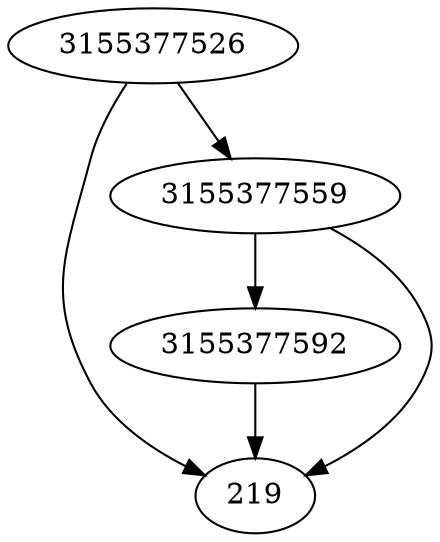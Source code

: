 strict digraph  {
3155377592;
219;
3155377526;
3155377559;
3155377592 -> 219;
3155377526 -> 219;
3155377526 -> 3155377559;
3155377559 -> 219;
3155377559 -> 3155377592;
}
